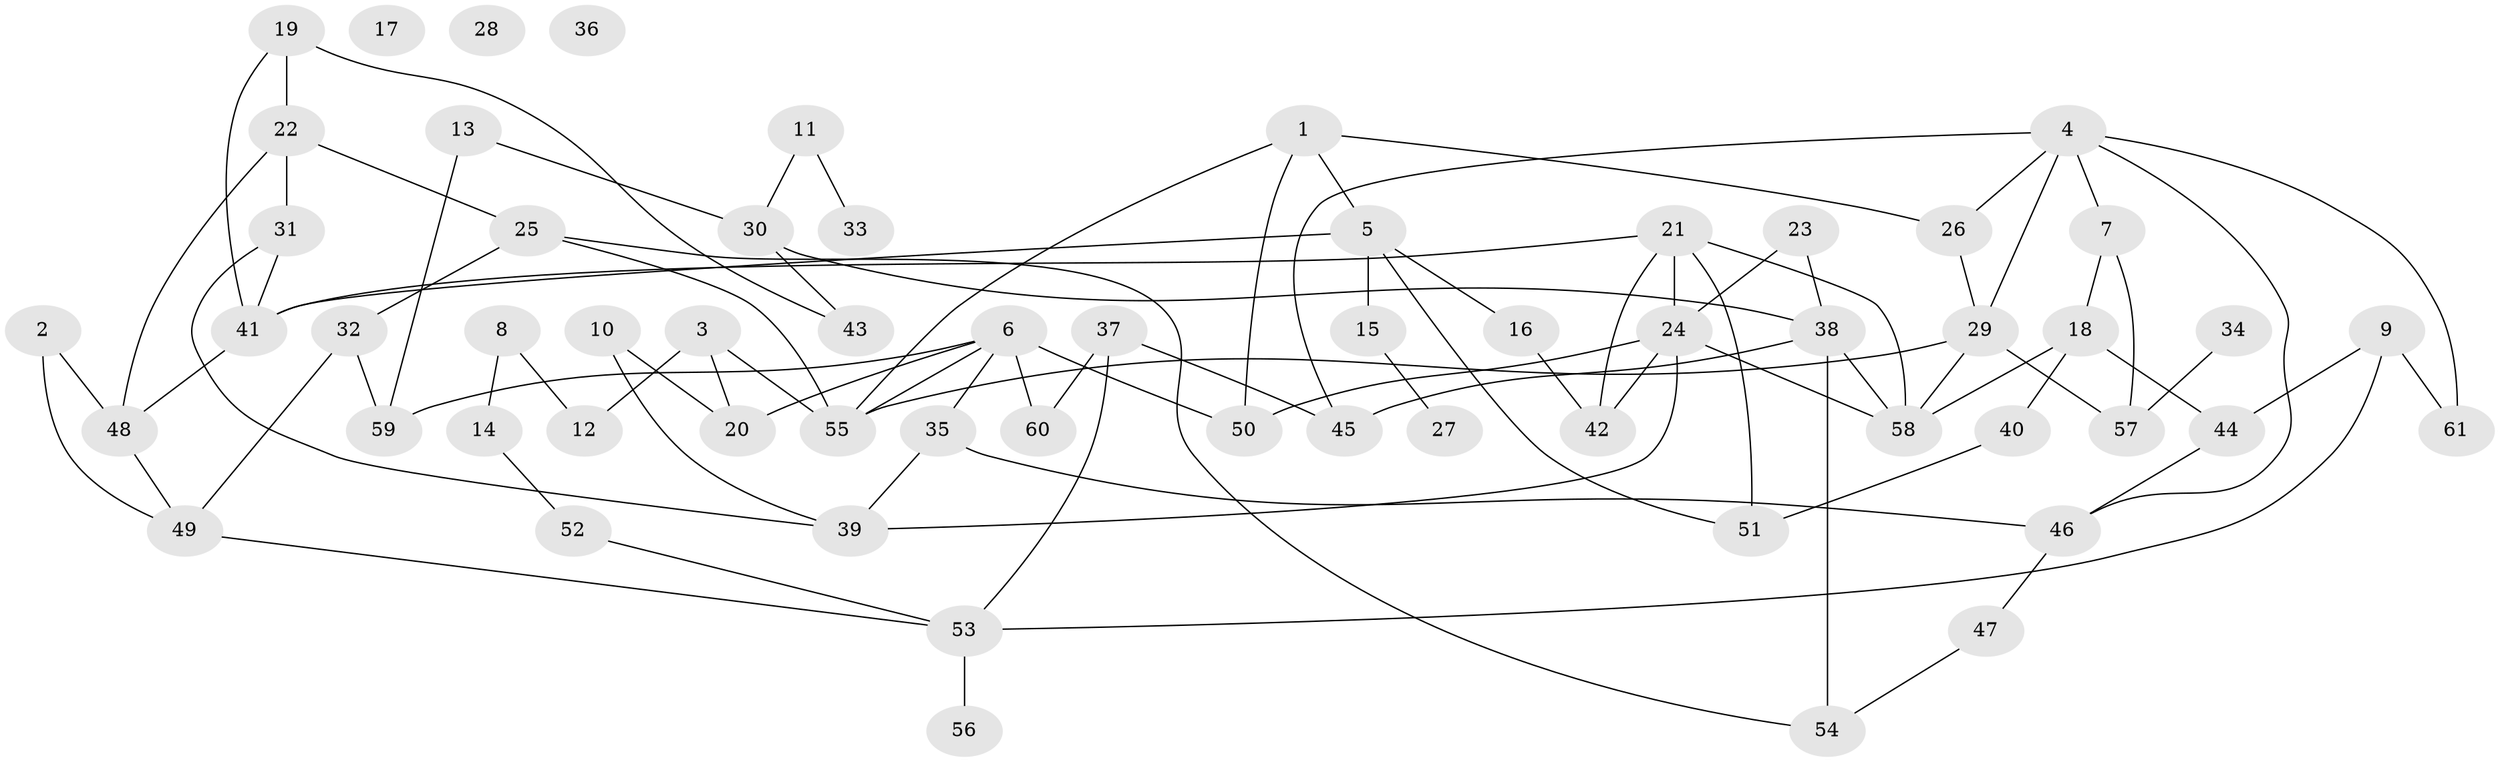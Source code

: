 // coarse degree distribution, {0: 0.16666666666666666, 1: 0.3333333333333333, 3: 0.1111111111111111, 2: 0.16666666666666666, 5: 0.05555555555555555, 4: 0.1111111111111111, 11: 0.05555555555555555}
// Generated by graph-tools (version 1.1) at 2025/42/03/04/25 21:42:18]
// undirected, 61 vertices, 92 edges
graph export_dot {
graph [start="1"]
  node [color=gray90,style=filled];
  1;
  2;
  3;
  4;
  5;
  6;
  7;
  8;
  9;
  10;
  11;
  12;
  13;
  14;
  15;
  16;
  17;
  18;
  19;
  20;
  21;
  22;
  23;
  24;
  25;
  26;
  27;
  28;
  29;
  30;
  31;
  32;
  33;
  34;
  35;
  36;
  37;
  38;
  39;
  40;
  41;
  42;
  43;
  44;
  45;
  46;
  47;
  48;
  49;
  50;
  51;
  52;
  53;
  54;
  55;
  56;
  57;
  58;
  59;
  60;
  61;
  1 -- 5;
  1 -- 26;
  1 -- 50;
  1 -- 55;
  2 -- 48;
  2 -- 49;
  3 -- 12;
  3 -- 20;
  3 -- 55;
  4 -- 7;
  4 -- 26;
  4 -- 29;
  4 -- 45;
  4 -- 46;
  4 -- 61;
  5 -- 15;
  5 -- 16;
  5 -- 41;
  5 -- 51;
  6 -- 20;
  6 -- 35;
  6 -- 50;
  6 -- 55;
  6 -- 59;
  6 -- 60;
  7 -- 18;
  7 -- 57;
  8 -- 12;
  8 -- 14;
  9 -- 44;
  9 -- 53;
  9 -- 61;
  10 -- 20;
  10 -- 39;
  11 -- 30;
  11 -- 33;
  13 -- 30;
  13 -- 59;
  14 -- 52;
  15 -- 27;
  16 -- 42;
  18 -- 40;
  18 -- 44;
  18 -- 58;
  19 -- 22;
  19 -- 41;
  19 -- 43;
  21 -- 24;
  21 -- 41;
  21 -- 42;
  21 -- 51;
  21 -- 58;
  22 -- 25;
  22 -- 31;
  22 -- 48;
  23 -- 24;
  23 -- 38;
  24 -- 39;
  24 -- 42;
  24 -- 50;
  24 -- 58;
  25 -- 32;
  25 -- 54;
  25 -- 55;
  26 -- 29;
  29 -- 55;
  29 -- 57;
  29 -- 58;
  30 -- 38;
  30 -- 43;
  31 -- 39;
  31 -- 41;
  32 -- 49;
  32 -- 59;
  34 -- 57;
  35 -- 39;
  35 -- 46;
  37 -- 45;
  37 -- 53;
  37 -- 60;
  38 -- 45;
  38 -- 54;
  38 -- 58;
  40 -- 51;
  41 -- 48;
  44 -- 46;
  46 -- 47;
  47 -- 54;
  48 -- 49;
  49 -- 53;
  52 -- 53;
  53 -- 56;
}
